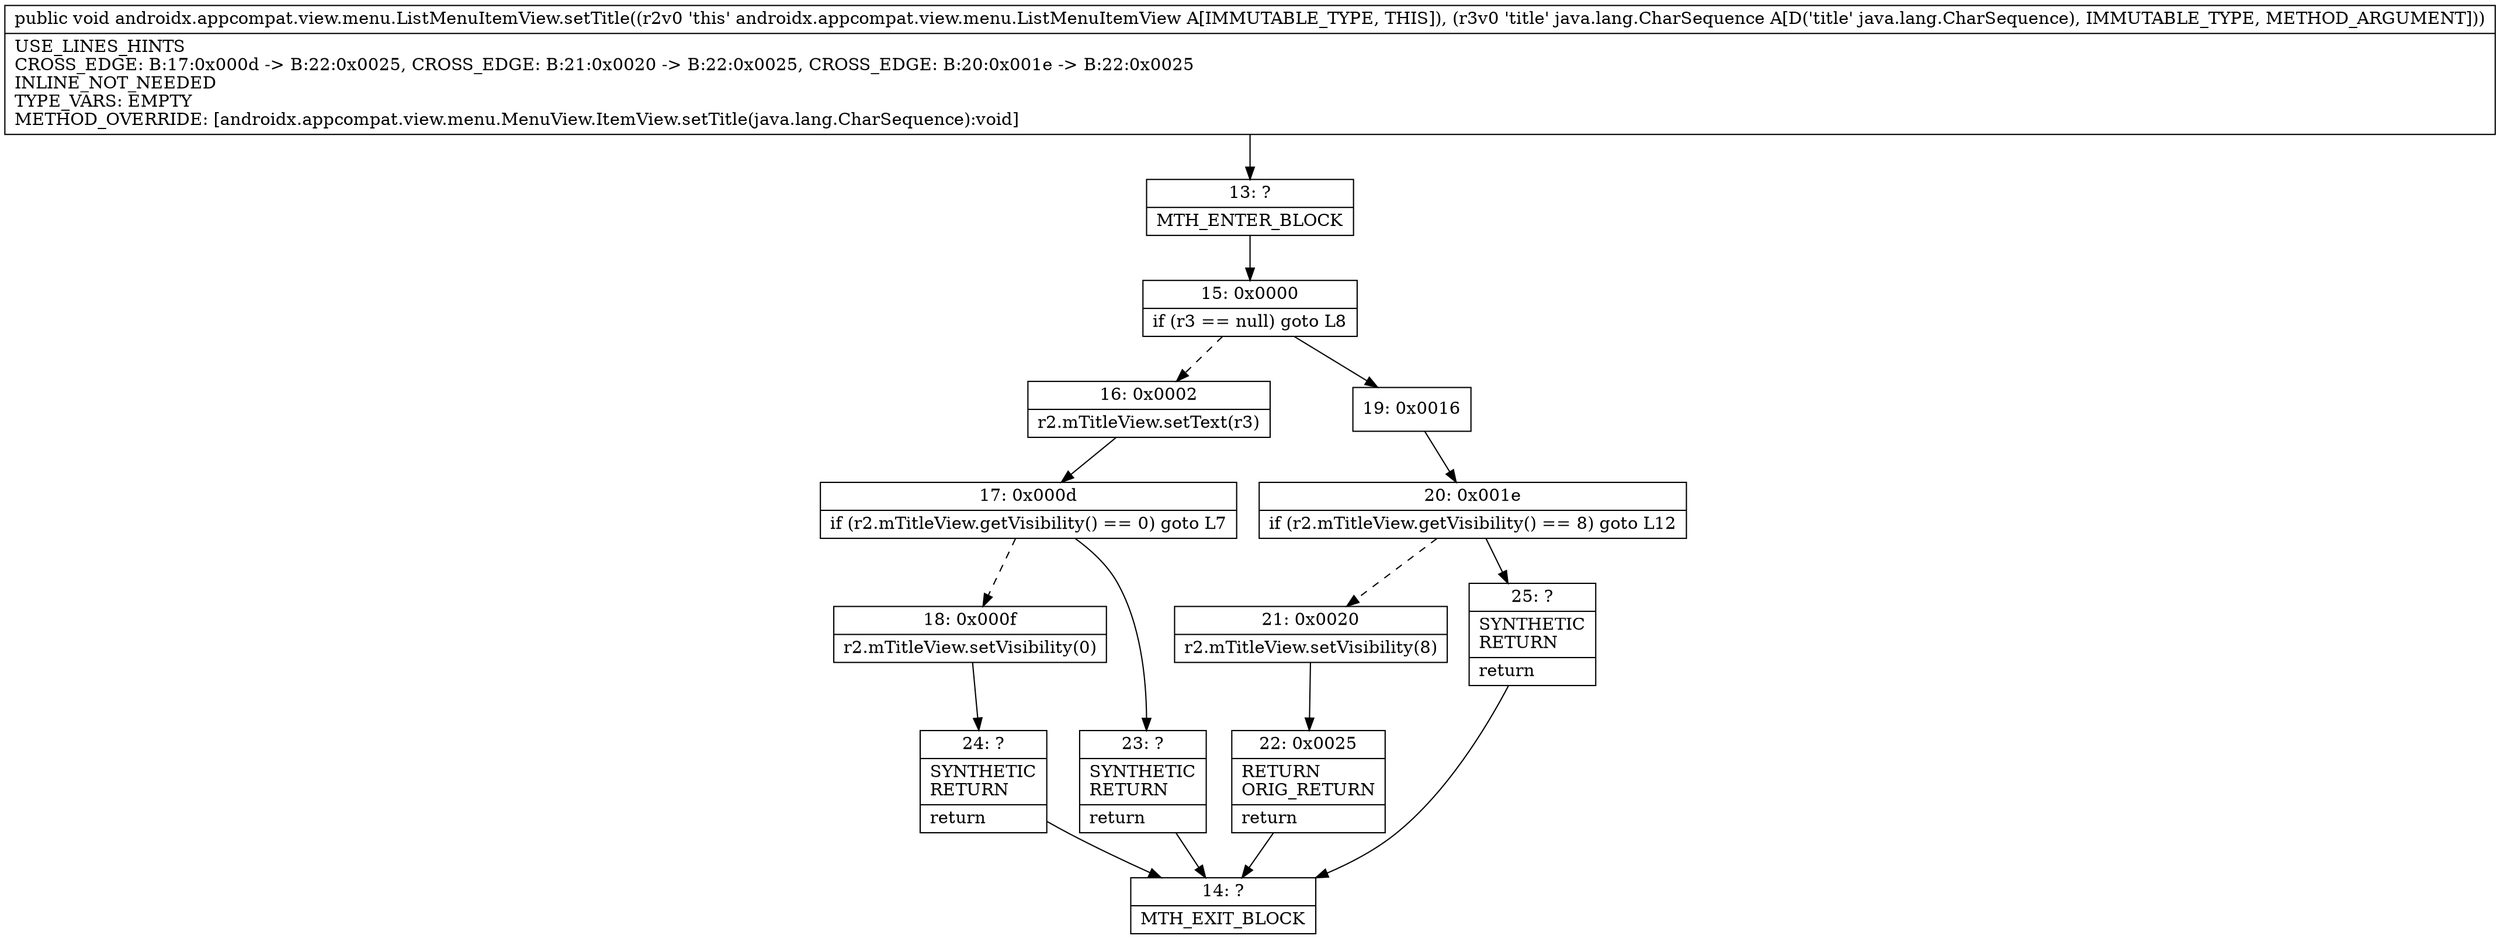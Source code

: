 digraph "CFG forandroidx.appcompat.view.menu.ListMenuItemView.setTitle(Ljava\/lang\/CharSequence;)V" {
Node_13 [shape=record,label="{13\:\ ?|MTH_ENTER_BLOCK\l}"];
Node_15 [shape=record,label="{15\:\ 0x0000|if (r3 == null) goto L8\l}"];
Node_16 [shape=record,label="{16\:\ 0x0002|r2.mTitleView.setText(r3)\l}"];
Node_17 [shape=record,label="{17\:\ 0x000d|if (r2.mTitleView.getVisibility() == 0) goto L7\l}"];
Node_18 [shape=record,label="{18\:\ 0x000f|r2.mTitleView.setVisibility(0)\l}"];
Node_24 [shape=record,label="{24\:\ ?|SYNTHETIC\lRETURN\l|return\l}"];
Node_14 [shape=record,label="{14\:\ ?|MTH_EXIT_BLOCK\l}"];
Node_23 [shape=record,label="{23\:\ ?|SYNTHETIC\lRETURN\l|return\l}"];
Node_19 [shape=record,label="{19\:\ 0x0016}"];
Node_20 [shape=record,label="{20\:\ 0x001e|if (r2.mTitleView.getVisibility() == 8) goto L12\l}"];
Node_21 [shape=record,label="{21\:\ 0x0020|r2.mTitleView.setVisibility(8)\l}"];
Node_22 [shape=record,label="{22\:\ 0x0025|RETURN\lORIG_RETURN\l|return\l}"];
Node_25 [shape=record,label="{25\:\ ?|SYNTHETIC\lRETURN\l|return\l}"];
MethodNode[shape=record,label="{public void androidx.appcompat.view.menu.ListMenuItemView.setTitle((r2v0 'this' androidx.appcompat.view.menu.ListMenuItemView A[IMMUTABLE_TYPE, THIS]), (r3v0 'title' java.lang.CharSequence A[D('title' java.lang.CharSequence), IMMUTABLE_TYPE, METHOD_ARGUMENT]))  | USE_LINES_HINTS\lCROSS_EDGE: B:17:0x000d \-\> B:22:0x0025, CROSS_EDGE: B:21:0x0020 \-\> B:22:0x0025, CROSS_EDGE: B:20:0x001e \-\> B:22:0x0025\lINLINE_NOT_NEEDED\lTYPE_VARS: EMPTY\lMETHOD_OVERRIDE: [androidx.appcompat.view.menu.MenuView.ItemView.setTitle(java.lang.CharSequence):void]\l}"];
MethodNode -> Node_13;Node_13 -> Node_15;
Node_15 -> Node_16[style=dashed];
Node_15 -> Node_19;
Node_16 -> Node_17;
Node_17 -> Node_18[style=dashed];
Node_17 -> Node_23;
Node_18 -> Node_24;
Node_24 -> Node_14;
Node_23 -> Node_14;
Node_19 -> Node_20;
Node_20 -> Node_21[style=dashed];
Node_20 -> Node_25;
Node_21 -> Node_22;
Node_22 -> Node_14;
Node_25 -> Node_14;
}

